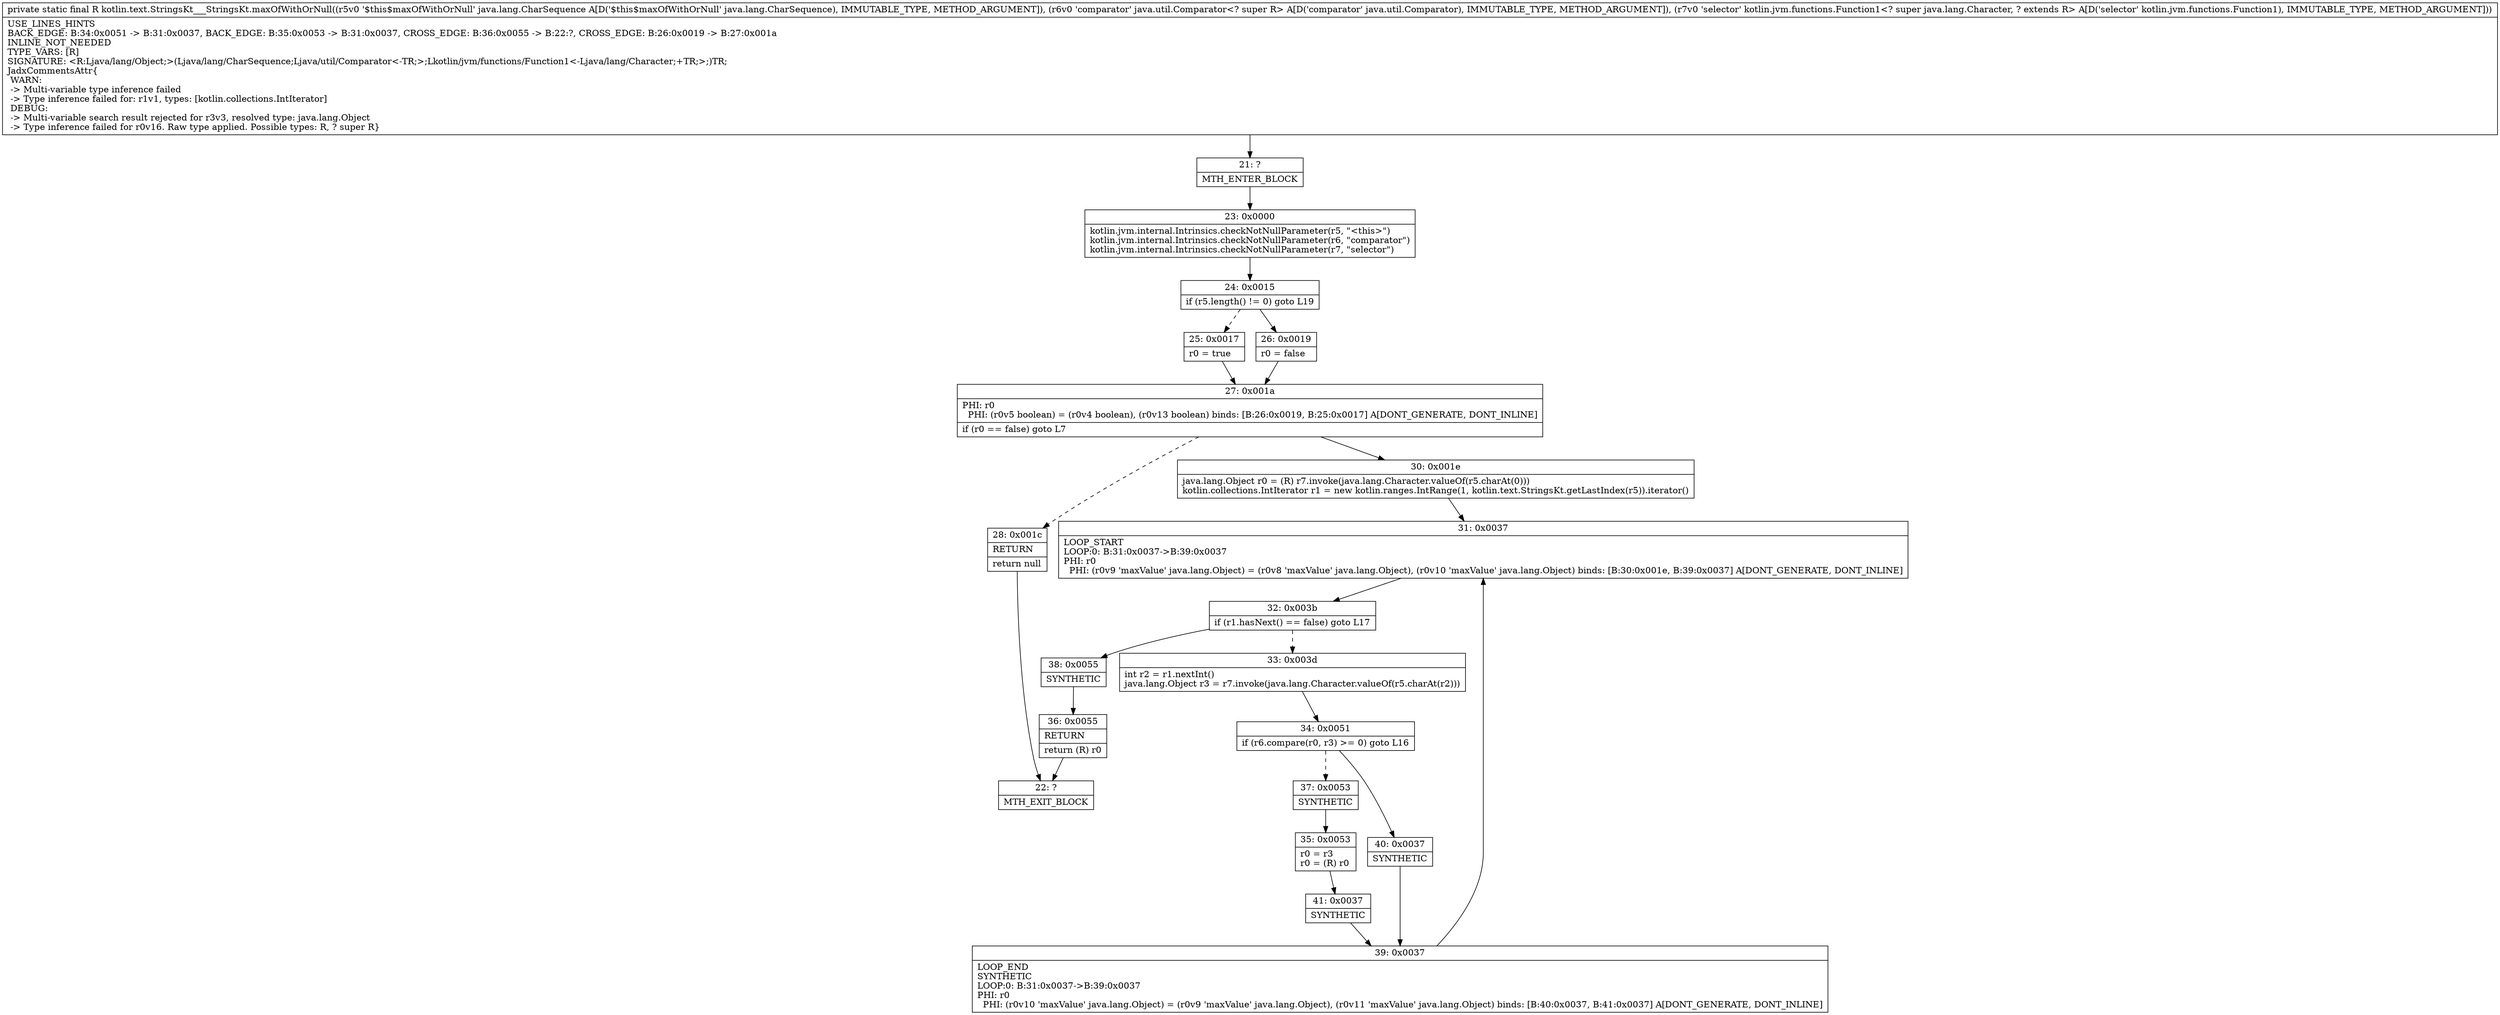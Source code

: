 digraph "CFG forkotlin.text.StringsKt___StringsKt.maxOfWithOrNull(Ljava\/lang\/CharSequence;Ljava\/util\/Comparator;Lkotlin\/jvm\/functions\/Function1;)Ljava\/lang\/Object;" {
Node_21 [shape=record,label="{21\:\ ?|MTH_ENTER_BLOCK\l}"];
Node_23 [shape=record,label="{23\:\ 0x0000|kotlin.jvm.internal.Intrinsics.checkNotNullParameter(r5, \"\<this\>\")\lkotlin.jvm.internal.Intrinsics.checkNotNullParameter(r6, \"comparator\")\lkotlin.jvm.internal.Intrinsics.checkNotNullParameter(r7, \"selector\")\l}"];
Node_24 [shape=record,label="{24\:\ 0x0015|if (r5.length() != 0) goto L19\l}"];
Node_25 [shape=record,label="{25\:\ 0x0017|r0 = true\l}"];
Node_27 [shape=record,label="{27\:\ 0x001a|PHI: r0 \l  PHI: (r0v5 boolean) = (r0v4 boolean), (r0v13 boolean) binds: [B:26:0x0019, B:25:0x0017] A[DONT_GENERATE, DONT_INLINE]\l|if (r0 == false) goto L7\l}"];
Node_28 [shape=record,label="{28\:\ 0x001c|RETURN\l|return null\l}"];
Node_22 [shape=record,label="{22\:\ ?|MTH_EXIT_BLOCK\l}"];
Node_30 [shape=record,label="{30\:\ 0x001e|java.lang.Object r0 = (R) r7.invoke(java.lang.Character.valueOf(r5.charAt(0)))\lkotlin.collections.IntIterator r1 = new kotlin.ranges.IntRange(1, kotlin.text.StringsKt.getLastIndex(r5)).iterator()\l}"];
Node_31 [shape=record,label="{31\:\ 0x0037|LOOP_START\lLOOP:0: B:31:0x0037\-\>B:39:0x0037\lPHI: r0 \l  PHI: (r0v9 'maxValue' java.lang.Object) = (r0v8 'maxValue' java.lang.Object), (r0v10 'maxValue' java.lang.Object) binds: [B:30:0x001e, B:39:0x0037] A[DONT_GENERATE, DONT_INLINE]\l}"];
Node_32 [shape=record,label="{32\:\ 0x003b|if (r1.hasNext() == false) goto L17\l}"];
Node_33 [shape=record,label="{33\:\ 0x003d|int r2 = r1.nextInt()\ljava.lang.Object r3 = r7.invoke(java.lang.Character.valueOf(r5.charAt(r2)))\l}"];
Node_34 [shape=record,label="{34\:\ 0x0051|if (r6.compare(r0, r3) \>= 0) goto L16\l}"];
Node_37 [shape=record,label="{37\:\ 0x0053|SYNTHETIC\l}"];
Node_35 [shape=record,label="{35\:\ 0x0053|r0 = r3\lr0 = (R) r0\l}"];
Node_41 [shape=record,label="{41\:\ 0x0037|SYNTHETIC\l}"];
Node_39 [shape=record,label="{39\:\ 0x0037|LOOP_END\lSYNTHETIC\lLOOP:0: B:31:0x0037\-\>B:39:0x0037\lPHI: r0 \l  PHI: (r0v10 'maxValue' java.lang.Object) = (r0v9 'maxValue' java.lang.Object), (r0v11 'maxValue' java.lang.Object) binds: [B:40:0x0037, B:41:0x0037] A[DONT_GENERATE, DONT_INLINE]\l}"];
Node_40 [shape=record,label="{40\:\ 0x0037|SYNTHETIC\l}"];
Node_38 [shape=record,label="{38\:\ 0x0055|SYNTHETIC\l}"];
Node_36 [shape=record,label="{36\:\ 0x0055|RETURN\l|return (R) r0\l}"];
Node_26 [shape=record,label="{26\:\ 0x0019|r0 = false\l}"];
MethodNode[shape=record,label="{private static final R kotlin.text.StringsKt___StringsKt.maxOfWithOrNull((r5v0 '$this$maxOfWithOrNull' java.lang.CharSequence A[D('$this$maxOfWithOrNull' java.lang.CharSequence), IMMUTABLE_TYPE, METHOD_ARGUMENT]), (r6v0 'comparator' java.util.Comparator\<? super R\> A[D('comparator' java.util.Comparator), IMMUTABLE_TYPE, METHOD_ARGUMENT]), (r7v0 'selector' kotlin.jvm.functions.Function1\<? super java.lang.Character, ? extends R\> A[D('selector' kotlin.jvm.functions.Function1), IMMUTABLE_TYPE, METHOD_ARGUMENT]))  | USE_LINES_HINTS\lBACK_EDGE: B:34:0x0051 \-\> B:31:0x0037, BACK_EDGE: B:35:0x0053 \-\> B:31:0x0037, CROSS_EDGE: B:36:0x0055 \-\> B:22:?, CROSS_EDGE: B:26:0x0019 \-\> B:27:0x001a\lINLINE_NOT_NEEDED\lTYPE_VARS: [R]\lSIGNATURE: \<R:Ljava\/lang\/Object;\>(Ljava\/lang\/CharSequence;Ljava\/util\/Comparator\<\-TR;\>;Lkotlin\/jvm\/functions\/Function1\<\-Ljava\/lang\/Character;+TR;\>;)TR;\lJadxCommentsAttr\{\l WARN: \l \-\> Multi\-variable type inference failed\l \-\> Type inference failed for: r1v1, types: [kotlin.collections.IntIterator]\l DEBUG: \l \-\> Multi\-variable search result rejected for r3v3, resolved type: java.lang.Object\l \-\> Type inference failed for r0v16. Raw type applied. Possible types: R, ? super R\}\l}"];
MethodNode -> Node_21;Node_21 -> Node_23;
Node_23 -> Node_24;
Node_24 -> Node_25[style=dashed];
Node_24 -> Node_26;
Node_25 -> Node_27;
Node_27 -> Node_28[style=dashed];
Node_27 -> Node_30;
Node_28 -> Node_22;
Node_30 -> Node_31;
Node_31 -> Node_32;
Node_32 -> Node_33[style=dashed];
Node_32 -> Node_38;
Node_33 -> Node_34;
Node_34 -> Node_37[style=dashed];
Node_34 -> Node_40;
Node_37 -> Node_35;
Node_35 -> Node_41;
Node_41 -> Node_39;
Node_39 -> Node_31;
Node_40 -> Node_39;
Node_38 -> Node_36;
Node_36 -> Node_22;
Node_26 -> Node_27;
}


